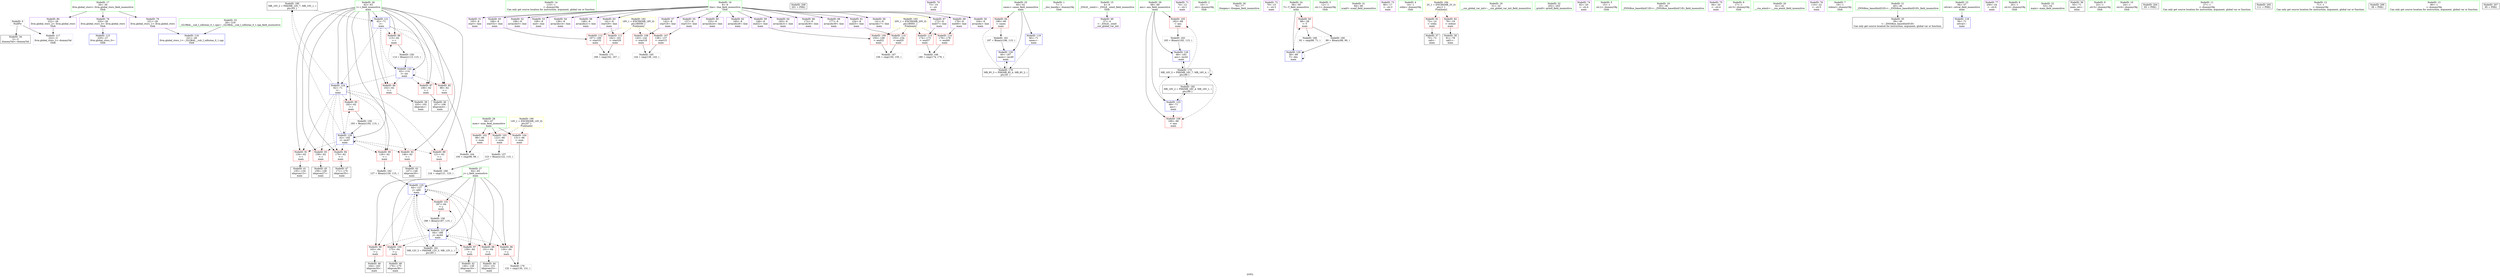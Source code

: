 digraph "SVFG" {
	label="SVFG";

	Node0x55df0a414430 [shape=record,color=grey,label="{NodeID: 0\nNullPtr}"];
	Node0x55df0a414430 -> Node0x55df0a42aaf0[style=solid];
	Node0x55df0a414430 -> Node0x55df0a430ff0[style=solid];
	Node0x55df0a43c240 [shape=record,color=black,label="{NodeID: 180\nMR_10V_2 = PHI(MR_10V_7, MR_10V_1, )\npts\{63 \}\n}"];
	Node0x55df0a43c240 -> Node0x55df0a431360[style=dashed];
	Node0x55df0a42b780 [shape=record,color=red,label="{NodeID: 97\n139\<--64\n\<--j\nmain\n}"];
	Node0x55df0a42b780 -> Node0x55df0a42b1d0[style=solid];
	Node0x55df0a415030 [shape=record,color=green,label="{NodeID: 14\n115\<--1\n\<--dummyObj\nCan only get source location for instruction, argument, global var or function.}"];
	Node0x55df0a42c2e0 [shape=record,color=red,label="{NodeID: 111\n162\<--161\n\<--start29\nmain\n}"];
	Node0x55df0a42c2e0 -> Node0x55df0a434500[style=solid];
	Node0x55df0a42a550 [shape=record,color=green,label="{NodeID: 28\n66\<--67\nnum\<--num_field_insensitive\nmain\n}"];
	Node0x55df0a42a550 -> Node0x55df0a42bb90[style=solid];
	Node0x55df0a42a550 -> Node0x55df0a42bc60[style=solid];
	Node0x55df0a42a550 -> Node0x55df0a42bd30[style=solid];
	Node0x55df0a447040 [shape=record,color=black,label="{NodeID: 208\n201 = PHI()\n}"];
	Node0x55df0a4316a0 [shape=record,color=blue,label="{NodeID: 125\n64\<--127\nj\<--add\nmain\n}"];
	Node0x55df0a4316a0 -> Node0x55df0a42b6b0[style=dashed];
	Node0x55df0a4316a0 -> Node0x55df0a42b780[style=dashed];
	Node0x55df0a4316a0 -> Node0x55df0a42b850[style=dashed];
	Node0x55df0a4316a0 -> Node0x55df0a42b920[style=dashed];
	Node0x55df0a4316a0 -> Node0x55df0a42b9f0[style=dashed];
	Node0x55df0a4316a0 -> Node0x55df0a42bac0[style=dashed];
	Node0x55df0a4316a0 -> Node0x55df0a4316a0[style=dashed];
	Node0x55df0a4316a0 -> Node0x55df0a431840[style=dashed];
	Node0x55df0a4316a0 -> Node0x55df0a43c740[style=dashed];
	Node0x55df0a42b1d0 [shape=record,color=black,label="{NodeID: 42\n140\<--139\nidxprom16\<--\nmain\n}"];
	Node0x55df0a42cd50 [shape=record,color=purple,label="{NodeID: 56\n141\<--8\narrayidx17\<--line\nmain\n}"];
	Node0x55df0a42d8b0 [shape=record,color=purple,label="{NodeID: 70\n73\<--10\n\<--.str\nmain\n}"];
	Node0x55df0a433f00 [shape=record,color=grey,label="{NodeID: 167\n156 = cmp(150, 155, )\n}"];
	Node0x55df0a42e4a0 [shape=record,color=red,label="{NodeID: 84\n196\<--60\n\<--cases\nmain\n}"];
	Node0x55df0a42e4a0 -> Node0x55df0a433600[style=solid];
	Node0x55df0a414f40 [shape=record,color=green,label="{NodeID: 1\n7\<--1\n__dso_handle\<--dummyObj\nGlob }"];
	Node0x55df0a43c740 [shape=record,color=black,label="{NodeID: 181\nMR_12V_2 = PHI(MR_12V_3, MR_12V_1, )\npts\{65 \}\n}"];
	Node0x55df0a43c740 -> Node0x55df0a4316a0[style=dashed];
	Node0x55df0a43c740 -> Node0x55df0a43c740[style=dashed];
	Node0x55df0a42b850 [shape=record,color=red,label="{NodeID: 98\n151\<--64\n\<--j\nmain\n}"];
	Node0x55df0a42b850 -> Node0x55df0a42b370[style=solid];
	Node0x55df0a415100 [shape=record,color=green,label="{NodeID: 15\n4\<--6\n_ZStL8__ioinit\<--_ZStL8__ioinit_field_insensitive\nGlob }"];
	Node0x55df0a415100 -> Node0x55df0a42c7a0[style=solid];
	Node0x55df0a42c3b0 [shape=record,color=red,label="{NodeID: 112\n167\<--166\n\<--start32\nmain\n}"];
	Node0x55df0a42c3b0 -> Node0x55df0a434500[style=solid];
	Node0x55df0a42a620 [shape=record,color=green,label="{NodeID: 29\n68\<--69\nans\<--ans_field_insensitive\nmain\n}"];
	Node0x55df0a42a620 -> Node0x55df0a42be00[style=solid];
	Node0x55df0a42a620 -> Node0x55df0a42bed0[style=solid];
	Node0x55df0a42a620 -> Node0x55df0a431500[style=solid];
	Node0x55df0a42a620 -> Node0x55df0a431770[style=solid];
	Node0x55df0a431770 [shape=record,color=blue,label="{NodeID: 126\n68\<--183\nans\<--inc42\nmain\n}"];
	Node0x55df0a431770 -> Node0x55df0a439f40[style=dashed];
	Node0x55df0a42b2a0 [shape=record,color=black,label="{NodeID: 43\n147\<--146\nidxprom20\<--\nmain\n}"];
	Node0x55df0a42ce20 [shape=record,color=purple,label="{NodeID: 57\n142\<--8\nstart18\<--line\nmain\n}"];
	Node0x55df0a42ce20 -> Node0x55df0a42c070[style=solid];
	Node0x55df0a42d980 [shape=record,color=purple,label="{NodeID: 71\n74\<--12\n\<--.str.1\nmain\n}"];
	Node0x55df0a434080 [shape=record,color=grey,label="{NodeID: 168\n124 = cmp(121, 123, )\n}"];
	Node0x55df0a42e570 [shape=record,color=red,label="{NodeID: 85\n98\<--62\n\<--i\nmain\n}"];
	Node0x55df0a42e570 -> Node0x55df0a433a80[style=solid];
	Node0x55df0a414790 [shape=record,color=green,label="{NodeID: 2\n10\<--1\n.str\<--dummyObj\nGlob }"];
	Node0x55df0a43cc40 [shape=record,color=black,label="{NodeID: 182\nMR_16V_2 = PHI(MR_16V_4, MR_16V_1, )\npts\{69 \}\n}"];
	Node0x55df0a43cc40 -> Node0x55df0a431500[style=dashed];
	Node0x55df0a42b920 [shape=record,color=red,label="{NodeID: 99\n163\<--64\n\<--j\nmain\n}"];
	Node0x55df0a42b920 -> Node0x55df0a42b510[style=solid];
	Node0x55df0a4151d0 [shape=record,color=green,label="{NodeID: 16\n8\<--9\nline\<--line_field_insensitive\nGlob }"];
	Node0x55df0a4151d0 -> Node0x55df0a42c870[style=solid];
	Node0x55df0a4151d0 -> Node0x55df0a42c940[style=solid];
	Node0x55df0a4151d0 -> Node0x55df0a42ca10[style=solid];
	Node0x55df0a4151d0 -> Node0x55df0a42cae0[style=solid];
	Node0x55df0a4151d0 -> Node0x55df0a42cbb0[style=solid];
	Node0x55df0a4151d0 -> Node0x55df0a42cc80[style=solid];
	Node0x55df0a4151d0 -> Node0x55df0a42cd50[style=solid];
	Node0x55df0a4151d0 -> Node0x55df0a42ce20[style=solid];
	Node0x55df0a4151d0 -> Node0x55df0a42cef0[style=solid];
	Node0x55df0a4151d0 -> Node0x55df0a42cfc0[style=solid];
	Node0x55df0a4151d0 -> Node0x55df0a42d090[style=solid];
	Node0x55df0a4151d0 -> Node0x55df0a42d160[style=solid];
	Node0x55df0a4151d0 -> Node0x55df0a42d230[style=solid];
	Node0x55df0a4151d0 -> Node0x55df0a42d300[style=solid];
	Node0x55df0a4151d0 -> Node0x55df0a42d3d0[style=solid];
	Node0x55df0a4151d0 -> Node0x55df0a42d4a0[style=solid];
	Node0x55df0a4151d0 -> Node0x55df0a42d570[style=solid];
	Node0x55df0a4151d0 -> Node0x55df0a42d640[style=solid];
	Node0x55df0a4151d0 -> Node0x55df0a42d710[style=solid];
	Node0x55df0a4151d0 -> Node0x55df0a42d7e0[style=solid];
	Node0x55df0a42c480 [shape=record,color=red,label="{NodeID: 113\n174\<--173\n\<--end37\nmain\n}"];
	Node0x55df0a42c480 -> Node0x55df0a433d80[style=solid];
	Node0x55df0a42a6f0 [shape=record,color=green,label="{NodeID: 30\n76\<--77\nfreopen\<--freopen_field_insensitive\n}"];
	Node0x55df0a431840 [shape=record,color=blue,label="{NodeID: 127\n64\<--188\nj\<--inc44\nmain\n}"];
	Node0x55df0a431840 -> Node0x55df0a42b6b0[style=dashed];
	Node0x55df0a431840 -> Node0x55df0a42b780[style=dashed];
	Node0x55df0a431840 -> Node0x55df0a42b850[style=dashed];
	Node0x55df0a431840 -> Node0x55df0a42b920[style=dashed];
	Node0x55df0a431840 -> Node0x55df0a42b9f0[style=dashed];
	Node0x55df0a431840 -> Node0x55df0a42bac0[style=dashed];
	Node0x55df0a431840 -> Node0x55df0a4316a0[style=dashed];
	Node0x55df0a431840 -> Node0x55df0a431840[style=dashed];
	Node0x55df0a431840 -> Node0x55df0a43c740[style=dashed];
	Node0x55df0a42b370 [shape=record,color=black,label="{NodeID: 44\n152\<--151\nidxprom23\<--\nmain\n}"];
	Node0x55df0a42cef0 [shape=record,color=purple,label="{NodeID: 58\n148\<--8\narrayidx21\<--line\nmain\n}"];
	Node0x55df0a42da50 [shape=record,color=purple,label="{NodeID: 72\n79\<--15\n\<--.str.2\nmain\n}"];
	Node0x55df0a434200 [shape=record,color=grey,label="{NodeID: 169\n92 = cmp(88, 71, )\n}"];
	Node0x55df0a42e640 [shape=record,color=red,label="{NodeID: 86\n102\<--62\n\<--i\nmain\n}"];
	Node0x55df0a42e640 -> Node0x55df0a42af60[style=solid];
	Node0x55df0a413540 [shape=record,color=green,label="{NodeID: 3\n12\<--1\n.str.1\<--dummyObj\nGlob }"];
	Node0x55df0a42b9f0 [shape=record,color=red,label="{NodeID: 100\n175\<--64\n\<--j\nmain\n}"];
	Node0x55df0a42b9f0 -> Node0x55df0a42c6d0[style=solid];
	Node0x55df0a4152a0 [shape=record,color=green,label="{NodeID: 17\n26\<--30\nllvm.global_ctors\<--llvm.global_ctors_field_insensitive\nGlob }"];
	Node0x55df0a4152a0 -> Node0x55df0a42df30[style=solid];
	Node0x55df0a4152a0 -> Node0x55df0a42e030[style=solid];
	Node0x55df0a4152a0 -> Node0x55df0a42e130[style=solid];
	Node0x55df0a42c550 [shape=record,color=red,label="{NodeID: 114\n179\<--178\n\<--end40\nmain\n}"];
	Node0x55df0a42c550 -> Node0x55df0a433d80[style=solid];
	Node0x55df0a42a7f0 [shape=record,color=green,label="{NodeID: 31\n84\<--85\nscanf\<--scanf_field_insensitive\n}"];
	Node0x55df0a431910 [shape=record,color=blue,label="{NodeID: 128\n62\<--193\ni\<--inc47\nmain\n}"];
	Node0x55df0a431910 -> Node0x55df0a42e8b0[style=dashed];
	Node0x55df0a431910 -> Node0x55df0a42e980[style=dashed];
	Node0x55df0a431910 -> Node0x55df0a42ea50[style=dashed];
	Node0x55df0a431910 -> Node0x55df0a42eb20[style=dashed];
	Node0x55df0a431910 -> Node0x55df0a42ebf0[style=dashed];
	Node0x55df0a431910 -> Node0x55df0a42ecc0[style=dashed];
	Node0x55df0a431910 -> Node0x55df0a42ed90[style=dashed];
	Node0x55df0a431910 -> Node0x55df0a431910[style=dashed];
	Node0x55df0a431910 -> Node0x55df0a43c240[style=dashed];
	Node0x55df0a42b440 [shape=record,color=black,label="{NodeID: 45\n159\<--158\nidxprom27\<--\nmain\n}"];
	Node0x55df0a42cfc0 [shape=record,color=purple,label="{NodeID: 59\n149\<--8\nend22\<--line\nmain\n}"];
	Node0x55df0a42cfc0 -> Node0x55df0a42c140[style=solid];
	Node0x55df0a432e80 [shape=record,color=grey,label="{NodeID: 156\n188 = Binary(187, 115, )\n}"];
	Node0x55df0a432e80 -> Node0x55df0a431840[style=solid];
	Node0x55df0a42db20 [shape=record,color=purple,label="{NodeID: 73\n80\<--17\n\<--.str.3\nmain\n}"];
	Node0x55df0a434380 [shape=record,color=grey,label="{NodeID: 170\n132 = cmp(130, 131, )\n}"];
	Node0x55df0a42e710 [shape=record,color=red,label="{NodeID: 87\n106\<--62\n\<--i\nmain\n}"];
	Node0x55df0a42e710 -> Node0x55df0a42b030[style=solid];
	Node0x55df0a414a60 [shape=record,color=green,label="{NodeID: 4\n14\<--1\nstdin\<--dummyObj\nGlob }"];
	Node0x55df0a43d640 [shape=record,color=yellow,style=double,label="{NodeID: 184\n2V_1 = ENCHI(MR_2V_0)\npts\{1 \}\nFun[main]}"];
	Node0x55df0a43d640 -> Node0x55df0a42e230[style=dashed];
	Node0x55df0a43d640 -> Node0x55df0a42e300[style=dashed];
	Node0x55df0a42bac0 [shape=record,color=red,label="{NodeID: 101\n187\<--64\n\<--j\nmain\n}"];
	Node0x55df0a42bac0 -> Node0x55df0a432e80[style=solid];
	Node0x55df0a429eb0 [shape=record,color=green,label="{NodeID: 18\n31\<--32\n__cxx_global_var_init\<--__cxx_global_var_init_field_insensitive\n}"];
	Node0x55df0a42c620 [shape=record,color=blue,label="{NodeID: 115\n220\<--27\nllvm.global_ctors_0\<--\nGlob }"];
	Node0x55df0a42a8f0 [shape=record,color=green,label="{NodeID: 32\n202\<--203\nprintf\<--printf_field_insensitive\n}"];
	Node0x55df0a4319e0 [shape=record,color=blue,label="{NodeID: 129\n60\<--197\ncases\<--inc49\nmain\n}"];
	Node0x55df0a4319e0 -> Node0x55df0a43bd40[style=dashed];
	Node0x55df0a42b510 [shape=record,color=black,label="{NodeID: 46\n164\<--163\nidxprom30\<--\nmain\n}"];
	Node0x55df0a42d090 [shape=record,color=purple,label="{NodeID: 60\n153\<--8\narrayidx24\<--line\nmain\n}"];
	Node0x55df0a433000 [shape=record,color=grey,label="{NodeID: 157\n123 = Binary(122, 115, )\n}"];
	Node0x55df0a433000 -> Node0x55df0a434080[style=solid];
	Node0x55df0a42dbf0 [shape=record,color=purple,label="{NodeID: 74\n82\<--20\n\<--.str.4\nmain\n}"];
	Node0x55df0a434500 [shape=record,color=grey,label="{NodeID: 171\n168 = cmp(162, 167, )\n}"];
	Node0x55df0a42e7e0 [shape=record,color=red,label="{NodeID: 88\n113\<--62\n\<--i\nmain\n}"];
	Node0x55df0a42e7e0 -> Node0x55df0a433180[style=solid];
	Node0x55df0a4159a0 [shape=record,color=green,label="{NodeID: 5\n15\<--1\n.str.2\<--dummyObj\nGlob }"];
	Node0x55df0a42bb90 [shape=record,color=red,label="{NodeID: 102\n99\<--66\n\<--num\nmain\n}"];
	Node0x55df0a42bb90 -> Node0x55df0a433a80[style=solid];
	Node0x55df0a429f40 [shape=record,color=green,label="{NodeID: 19\n35\<--36\n_ZNSt8ios_base4InitC1Ev\<--_ZNSt8ios_base4InitC1Ev_field_insensitive\n}"];
	Node0x55df0a430ef0 [shape=record,color=blue,label="{NodeID: 116\n221\<--28\nllvm.global_ctors_1\<--_GLOBAL__sub_I_xdliutao_0_1.cpp\nGlob }"];
	Node0x55df0a42a9f0 [shape=record,color=green,label="{NodeID: 33\n28\<--216\n_GLOBAL__sub_I_xdliutao_0_1.cpp\<--_GLOBAL__sub_I_xdliutao_0_1.cpp_field_insensitive\n}"];
	Node0x55df0a42a9f0 -> Node0x55df0a430ef0[style=solid];
	Node0x55df0a42b5e0 [shape=record,color=black,label="{NodeID: 47\n171\<--170\nidxprom35\<--\nmain\n}"];
	Node0x55df0a42d160 [shape=record,color=purple,label="{NodeID: 61\n154\<--8\nend25\<--line\nmain\n}"];
	Node0x55df0a42d160 -> Node0x55df0a42c210[style=solid];
	Node0x55df0a433180 [shape=record,color=grey,label="{NodeID: 158\n114 = Binary(113, 115, )\n}"];
	Node0x55df0a433180 -> Node0x55df0a431430[style=solid];
	Node0x55df0a42dcc0 [shape=record,color=purple,label="{NodeID: 75\n94\<--20\n\<--.str.4\nmain\n}"];
	Node0x55df0a42e8b0 [shape=record,color=red,label="{NodeID: 89\n121\<--62\n\<--i\nmain\n}"];
	Node0x55df0a42e8b0 -> Node0x55df0a434080[style=solid];
	Node0x55df0a415a30 [shape=record,color=green,label="{NodeID: 6\n17\<--1\n.str.3\<--dummyObj\nGlob }"];
	Node0x55df0a42bc60 [shape=record,color=red,label="{NodeID: 103\n122\<--66\n\<--num\nmain\n}"];
	Node0x55df0a42bc60 -> Node0x55df0a433000[style=solid];
	Node0x55df0a429fd0 [shape=record,color=green,label="{NodeID: 20\n41\<--42\n__cxa_atexit\<--__cxa_atexit_field_insensitive\n}"];
	Node0x55df0a430ff0 [shape=record,color=blue, style = dotted,label="{NodeID: 117\n222\<--3\nllvm.global_ctors_2\<--dummyVal\nGlob }"];
	Node0x55df0a42aaf0 [shape=record,color=black,label="{NodeID: 34\n2\<--3\ndummyVal\<--dummyVal\n}"];
	Node0x55df0a42c6d0 [shape=record,color=black,label="{NodeID: 48\n176\<--175\nidxprom38\<--\nmain\n}"];
	Node0x55df0a42d230 [shape=record,color=purple,label="{NodeID: 62\n160\<--8\narrayidx28\<--line\nmain\n}"];
	Node0x55df0a433300 [shape=record,color=grey,label="{NodeID: 159\n193 = Binary(192, 115, )\n}"];
	Node0x55df0a433300 -> Node0x55df0a431910[style=solid];
	Node0x55df0a42dd90 [shape=record,color=purple,label="{NodeID: 76\n110\<--22\n\<--.str.5\nmain\n}"];
	Node0x55df0a439f40 [shape=record,color=black,label="{NodeID: 173\nMR_16V_5 = PHI(MR_16V_7, MR_16V_4, )\npts\{69 \}\n}"];
	Node0x55df0a439f40 -> Node0x55df0a42be00[style=dashed];
	Node0x55df0a439f40 -> Node0x55df0a42bed0[style=dashed];
	Node0x55df0a439f40 -> Node0x55df0a431770[style=dashed];
	Node0x55df0a439f40 -> Node0x55df0a439f40[style=dashed];
	Node0x55df0a439f40 -> Node0x55df0a43cc40[style=dashed];
	Node0x55df0a42e980 [shape=record,color=red,label="{NodeID: 90\n126\<--62\n\<--i\nmain\n}"];
	Node0x55df0a42e980 -> Node0x55df0a433780[style=solid];
	Node0x55df0a4145d0 [shape=record,color=green,label="{NodeID: 7\n19\<--1\nstdout\<--dummyObj\nGlob }"];
	Node0x55df0a42bd30 [shape=record,color=red,label="{NodeID: 104\n131\<--66\n\<--num\nmain\n}"];
	Node0x55df0a42bd30 -> Node0x55df0a434380[style=solid];
	Node0x55df0a42a060 [shape=record,color=green,label="{NodeID: 21\n40\<--46\n_ZNSt8ios_base4InitD1Ev\<--_ZNSt8ios_base4InitD1Ev_field_insensitive\n}"];
	Node0x55df0a42a060 -> Node0x55df0a42abf0[style=solid];
	Node0x55df0a4310f0 [shape=record,color=blue,label="{NodeID: 118\n56\<--71\nretval\<--\nmain\n}"];
	Node0x55df0a42abf0 [shape=record,color=black,label="{NodeID: 35\n39\<--40\n\<--_ZNSt8ios_base4InitD1Ev\nCan only get source location for instruction, argument, global var or function.}"];
	Node0x55df0a42c7a0 [shape=record,color=purple,label="{NodeID: 49\n37\<--4\n\<--_ZStL8__ioinit\n__cxx_global_var_init\n}"];
	Node0x55df0a42d300 [shape=record,color=purple,label="{NodeID: 63\n161\<--8\nstart29\<--line\nmain\n}"];
	Node0x55df0a42d300 -> Node0x55df0a42c2e0[style=solid];
	Node0x55df0a433480 [shape=record,color=grey,label="{NodeID: 160\n89 = Binary(88, 90, )\n}"];
	Node0x55df0a433480 -> Node0x55df0a431290[style=solid];
	Node0x55df0a42de60 [shape=record,color=purple,label="{NodeID: 77\n200\<--24\n\<--.str.6\nmain\n}"];
	Node0x55df0a42ea50 [shape=record,color=red,label="{NodeID: 91\n134\<--62\n\<--i\nmain\n}"];
	Node0x55df0a42ea50 -> Node0x55df0a42b100[style=solid];
	Node0x55df0a414660 [shape=record,color=green,label="{NodeID: 8\n20\<--1\n.str.4\<--dummyObj\nGlob }"];
	Node0x55df0a42be00 [shape=record,color=red,label="{NodeID: 105\n182\<--68\n\<--ans\nmain\n}"];
	Node0x55df0a42be00 -> Node0x55df0a433900[style=solid];
	Node0x55df0a42a0f0 [shape=record,color=green,label="{NodeID: 22\n53\<--54\nmain\<--main_field_insensitive\n}"];
	Node0x55df0a4311c0 [shape=record,color=blue,label="{NodeID: 119\n60\<--71\ncases\<--\nmain\n}"];
	Node0x55df0a4311c0 -> Node0x55df0a43bd40[style=dashed];
	Node0x55df0a42acf0 [shape=record,color=black,label="{NodeID: 36\n55\<--71\nmain_ret\<--\nmain\n}"];
	Node0x55df0a42c870 [shape=record,color=purple,label="{NodeID: 50\n104\<--8\narrayidx\<--line\nmain\n}"];
	Node0x55df0a42d3d0 [shape=record,color=purple,label="{NodeID: 64\n165\<--8\narrayidx31\<--line\nmain\n}"];
	Node0x55df0a433600 [shape=record,color=grey,label="{NodeID: 161\n197 = Binary(196, 115, )\n}"];
	Node0x55df0a433600 -> Node0x55df0a4319e0[style=solid];
	Node0x55df0a42df30 [shape=record,color=purple,label="{NodeID: 78\n220\<--26\nllvm.global_ctors_0\<--llvm.global_ctors\nGlob }"];
	Node0x55df0a42df30 -> Node0x55df0a42c620[style=solid];
	Node0x55df0a42eb20 [shape=record,color=red,label="{NodeID: 92\n146\<--62\n\<--i\nmain\n}"];
	Node0x55df0a42eb20 -> Node0x55df0a42b2a0[style=solid];
	Node0x55df0a414880 [shape=record,color=green,label="{NodeID: 9\n22\<--1\n.str.5\<--dummyObj\nGlob }"];
	Node0x55df0a42bed0 [shape=record,color=red,label="{NodeID: 106\n199\<--68\n\<--ans\nmain\n}"];
	Node0x55df0a42a180 [shape=record,color=green,label="{NodeID: 23\n56\<--57\nretval\<--retval_field_insensitive\nmain\n}"];
	Node0x55df0a42a180 -> Node0x55df0a4310f0[style=solid];
	Node0x55df0a431290 [shape=record,color=blue,label="{NodeID: 120\n58\<--89\nT\<--dec\nmain\n}"];
	Node0x55df0a431290 -> Node0x55df0a42e3d0[style=dashed];
	Node0x55df0a431290 -> Node0x55df0a431290[style=dashed];
	Node0x55df0a42adc0 [shape=record,color=black,label="{NodeID: 37\n75\<--72\ncall\<--\nmain\n}"];
	Node0x55df0a42c940 [shape=record,color=purple,label="{NodeID: 51\n105\<--8\nstart\<--line\nmain\n}"];
	Node0x55df0a42d4a0 [shape=record,color=purple,label="{NodeID: 65\n166\<--8\nstart32\<--line\nmain\n}"];
	Node0x55df0a42d4a0 -> Node0x55df0a42c3b0[style=solid];
	Node0x55df0a433780 [shape=record,color=grey,label="{NodeID: 162\n127 = Binary(126, 115, )\n}"];
	Node0x55df0a433780 -> Node0x55df0a4316a0[style=solid];
	Node0x55df0a42e030 [shape=record,color=purple,label="{NodeID: 79\n221\<--26\nllvm.global_ctors_1\<--llvm.global_ctors\nGlob }"];
	Node0x55df0a42e030 -> Node0x55df0a430ef0[style=solid];
	Node0x55df0a42ebf0 [shape=record,color=red,label="{NodeID: 93\n158\<--62\n\<--i\nmain\n}"];
	Node0x55df0a42ebf0 -> Node0x55df0a42b440[style=solid];
	Node0x55df0a414910 [shape=record,color=green,label="{NodeID: 10\n24\<--1\n.str.6\<--dummyObj\nGlob }"];
	Node0x55df0a43e5c0 [shape=record,color=yellow,style=double,label="{NodeID: 190\n14V_1 = ENCHI(MR_14V_0)\npts\{67 \}\nFun[main]}"];
	Node0x55df0a43e5c0 -> Node0x55df0a42bb90[style=dashed];
	Node0x55df0a43e5c0 -> Node0x55df0a42bc60[style=dashed];
	Node0x55df0a43e5c0 -> Node0x55df0a42bd30[style=dashed];
	Node0x55df0a42bfa0 [shape=record,color=red,label="{NodeID: 107\n138\<--137\n\<--start15\nmain\n}"];
	Node0x55df0a42bfa0 -> Node0x55df0a433c00[style=solid];
	Node0x55df0a42a210 [shape=record,color=green,label="{NodeID: 24\n58\<--59\nT\<--T_field_insensitive\nmain\n}"];
	Node0x55df0a42a210 -> Node0x55df0a42e3d0[style=solid];
	Node0x55df0a42a210 -> Node0x55df0a431290[style=solid];
	Node0x55df0a2208f0 [shape=record,color=black,label="{NodeID: 204\n83 = PHI()\n}"];
	Node0x55df0a431360 [shape=record,color=blue,label="{NodeID: 121\n62\<--71\ni\<--\nmain\n}"];
	Node0x55df0a431360 -> Node0x55df0a42e570[style=dashed];
	Node0x55df0a431360 -> Node0x55df0a42e640[style=dashed];
	Node0x55df0a431360 -> Node0x55df0a42e710[style=dashed];
	Node0x55df0a431360 -> Node0x55df0a42e7e0[style=dashed];
	Node0x55df0a431360 -> Node0x55df0a431430[style=dashed];
	Node0x55df0a431360 -> Node0x55df0a4315d0[style=dashed];
	Node0x55df0a42ae90 [shape=record,color=black,label="{NodeID: 38\n81\<--78\ncall1\<--\nmain\n}"];
	Node0x55df0a42ca10 [shape=record,color=purple,label="{NodeID: 52\n108\<--8\narrayidx5\<--line\nmain\n}"];
	Node0x55df0a42d570 [shape=record,color=purple,label="{NodeID: 66\n172\<--8\narrayidx36\<--line\nmain\n}"];
	Node0x55df0a433900 [shape=record,color=grey,label="{NodeID: 163\n183 = Binary(182, 115, )\n}"];
	Node0x55df0a433900 -> Node0x55df0a431770[style=solid];
	Node0x55df0a42e130 [shape=record,color=purple,label="{NodeID: 80\n222\<--26\nllvm.global_ctors_2\<--llvm.global_ctors\nGlob }"];
	Node0x55df0a42e130 -> Node0x55df0a430ff0[style=solid];
	Node0x55df0a42ecc0 [shape=record,color=red,label="{NodeID: 94\n170\<--62\n\<--i\nmain\n}"];
	Node0x55df0a42ecc0 -> Node0x55df0a42b5e0[style=solid];
	Node0x55df0a414c10 [shape=record,color=green,label="{NodeID: 11\n27\<--1\n\<--dummyObj\nCan only get source location for instruction, argument, global var or function.}"];
	Node0x55df0a42c070 [shape=record,color=red,label="{NodeID: 108\n143\<--142\n\<--start18\nmain\n}"];
	Node0x55df0a42c070 -> Node0x55df0a433c00[style=solid];
	Node0x55df0a42a2e0 [shape=record,color=green,label="{NodeID: 25\n60\<--61\ncases\<--cases_field_insensitive\nmain\n}"];
	Node0x55df0a42a2e0 -> Node0x55df0a42e4a0[style=solid];
	Node0x55df0a42a2e0 -> Node0x55df0a4311c0[style=solid];
	Node0x55df0a42a2e0 -> Node0x55df0a4319e0[style=solid];
	Node0x55df0a446d40 [shape=record,color=black,label="{NodeID: 205\n111 = PHI()\n}"];
	Node0x55df0a431430 [shape=record,color=blue,label="{NodeID: 122\n62\<--114\ni\<--inc\nmain\n}"];
	Node0x55df0a431430 -> Node0x55df0a42e570[style=dashed];
	Node0x55df0a431430 -> Node0x55df0a42e640[style=dashed];
	Node0x55df0a431430 -> Node0x55df0a42e710[style=dashed];
	Node0x55df0a431430 -> Node0x55df0a42e7e0[style=dashed];
	Node0x55df0a431430 -> Node0x55df0a431430[style=dashed];
	Node0x55df0a431430 -> Node0x55df0a4315d0[style=dashed];
	Node0x55df0a42af60 [shape=record,color=black,label="{NodeID: 39\n103\<--102\nidxprom\<--\nmain\n}"];
	Node0x55df0a42cae0 [shape=record,color=purple,label="{NodeID: 53\n109\<--8\nend\<--line\nmain\n}"];
	Node0x55df0a42d640 [shape=record,color=purple,label="{NodeID: 67\n173\<--8\nend37\<--line\nmain\n}"];
	Node0x55df0a42d640 -> Node0x55df0a42c480[style=solid];
	Node0x55df0a433a80 [shape=record,color=grey,label="{NodeID: 164\n100 = cmp(98, 99, )\n}"];
	Node0x55df0a42e230 [shape=record,color=red,label="{NodeID: 81\n72\<--14\n\<--stdin\nmain\n}"];
	Node0x55df0a42e230 -> Node0x55df0a42adc0[style=solid];
	Node0x55df0a42ed90 [shape=record,color=red,label="{NodeID: 95\n192\<--62\n\<--i\nmain\n}"];
	Node0x55df0a42ed90 -> Node0x55df0a433300[style=solid];
	Node0x55df0a414ce0 [shape=record,color=green,label="{NodeID: 12\n71\<--1\n\<--dummyObj\nCan only get source location for instruction, argument, global var or function.}"];
	Node0x55df0a42ee60 [shape=record,color=yellow,style=double,label="{NodeID: 192\n18V_1 = ENCHI(MR_18V_0)\npts\{90000 \}\nFun[main]}"];
	Node0x55df0a42ee60 -> Node0x55df0a42bfa0[style=dashed];
	Node0x55df0a42ee60 -> Node0x55df0a42c070[style=dashed];
	Node0x55df0a42ee60 -> Node0x55df0a42c2e0[style=dashed];
	Node0x55df0a42ee60 -> Node0x55df0a42c3b0[style=dashed];
	Node0x55df0a42c140 [shape=record,color=red,label="{NodeID: 109\n150\<--149\n\<--end22\nmain\n}"];
	Node0x55df0a42c140 -> Node0x55df0a433f00[style=solid];
	Node0x55df0a42a3b0 [shape=record,color=green,label="{NodeID: 26\n62\<--63\ni\<--i_field_insensitive\nmain\n}"];
	Node0x55df0a42a3b0 -> Node0x55df0a42e570[style=solid];
	Node0x55df0a42a3b0 -> Node0x55df0a42e640[style=solid];
	Node0x55df0a42a3b0 -> Node0x55df0a42e710[style=solid];
	Node0x55df0a42a3b0 -> Node0x55df0a42e7e0[style=solid];
	Node0x55df0a42a3b0 -> Node0x55df0a42e8b0[style=solid];
	Node0x55df0a42a3b0 -> Node0x55df0a42e980[style=solid];
	Node0x55df0a42a3b0 -> Node0x55df0a42ea50[style=solid];
	Node0x55df0a42a3b0 -> Node0x55df0a42eb20[style=solid];
	Node0x55df0a42a3b0 -> Node0x55df0a42ebf0[style=solid];
	Node0x55df0a42a3b0 -> Node0x55df0a42ecc0[style=solid];
	Node0x55df0a42a3b0 -> Node0x55df0a42ed90[style=solid];
	Node0x55df0a42a3b0 -> Node0x55df0a431360[style=solid];
	Node0x55df0a42a3b0 -> Node0x55df0a431430[style=solid];
	Node0x55df0a42a3b0 -> Node0x55df0a4315d0[style=solid];
	Node0x55df0a42a3b0 -> Node0x55df0a431910[style=solid];
	Node0x55df0a446e40 [shape=record,color=black,label="{NodeID: 206\n38 = PHI()\n}"];
	Node0x55df0a431500 [shape=record,color=blue,label="{NodeID: 123\n68\<--71\nans\<--\nmain\n}"];
	Node0x55df0a431500 -> Node0x55df0a42bed0[style=dashed];
	Node0x55df0a431500 -> Node0x55df0a439f40[style=dashed];
	Node0x55df0a431500 -> Node0x55df0a43cc40[style=dashed];
	Node0x55df0a42b030 [shape=record,color=black,label="{NodeID: 40\n107\<--106\nidxprom4\<--\nmain\n}"];
	Node0x55df0a42cbb0 [shape=record,color=purple,label="{NodeID: 54\n136\<--8\narrayidx14\<--line\nmain\n}"];
	Node0x55df0a42d710 [shape=record,color=purple,label="{NodeID: 68\n177\<--8\narrayidx39\<--line\nmain\n}"];
	Node0x55df0a433c00 [shape=record,color=grey,label="{NodeID: 165\n144 = cmp(138, 143, )\n}"];
	Node0x55df0a42e300 [shape=record,color=red,label="{NodeID: 82\n78\<--19\n\<--stdout\nmain\n}"];
	Node0x55df0a42e300 -> Node0x55df0a42ae90[style=solid];
	Node0x55df0a43bd40 [shape=record,color=black,label="{NodeID: 179\nMR_8V_3 = PHI(MR_8V_4, MR_8V_2, )\npts\{61 \}\n}"];
	Node0x55df0a43bd40 -> Node0x55df0a42e4a0[style=dashed];
	Node0x55df0a43bd40 -> Node0x55df0a4319e0[style=dashed];
	Node0x55df0a42b6b0 [shape=record,color=red,label="{NodeID: 96\n130\<--64\n\<--j\nmain\n}"];
	Node0x55df0a42b6b0 -> Node0x55df0a434380[style=solid];
	Node0x55df0a414db0 [shape=record,color=green,label="{NodeID: 13\n90\<--1\n\<--dummyObj\nCan only get source location for instruction, argument, global var or function.}"];
	Node0x55df0a42ef40 [shape=record,color=yellow,style=double,label="{NodeID: 193\n20V_1 = ENCHI(MR_20V_0)\npts\{90001 \}\nFun[main]}"];
	Node0x55df0a42ef40 -> Node0x55df0a42c140[style=dashed];
	Node0x55df0a42ef40 -> Node0x55df0a42c210[style=dashed];
	Node0x55df0a42ef40 -> Node0x55df0a42c480[style=dashed];
	Node0x55df0a42ef40 -> Node0x55df0a42c550[style=dashed];
	Node0x55df0a42c210 [shape=record,color=red,label="{NodeID: 110\n155\<--154\n\<--end25\nmain\n}"];
	Node0x55df0a42c210 -> Node0x55df0a433f00[style=solid];
	Node0x55df0a42a480 [shape=record,color=green,label="{NodeID: 27\n64\<--65\nj\<--j_field_insensitive\nmain\n}"];
	Node0x55df0a42a480 -> Node0x55df0a42b6b0[style=solid];
	Node0x55df0a42a480 -> Node0x55df0a42b780[style=solid];
	Node0x55df0a42a480 -> Node0x55df0a42b850[style=solid];
	Node0x55df0a42a480 -> Node0x55df0a42b920[style=solid];
	Node0x55df0a42a480 -> Node0x55df0a42b9f0[style=solid];
	Node0x55df0a42a480 -> Node0x55df0a42bac0[style=solid];
	Node0x55df0a42a480 -> Node0x55df0a4316a0[style=solid];
	Node0x55df0a42a480 -> Node0x55df0a431840[style=solid];
	Node0x55df0a446f40 [shape=record,color=black,label="{NodeID: 207\n95 = PHI()\n}"];
	Node0x55df0a4315d0 [shape=record,color=blue,label="{NodeID: 124\n62\<--71\ni\<--\nmain\n}"];
	Node0x55df0a4315d0 -> Node0x55df0a42e8b0[style=dashed];
	Node0x55df0a4315d0 -> Node0x55df0a42e980[style=dashed];
	Node0x55df0a4315d0 -> Node0x55df0a42ea50[style=dashed];
	Node0x55df0a4315d0 -> Node0x55df0a42eb20[style=dashed];
	Node0x55df0a4315d0 -> Node0x55df0a42ebf0[style=dashed];
	Node0x55df0a4315d0 -> Node0x55df0a42ecc0[style=dashed];
	Node0x55df0a4315d0 -> Node0x55df0a42ed90[style=dashed];
	Node0x55df0a4315d0 -> Node0x55df0a431910[style=dashed];
	Node0x55df0a4315d0 -> Node0x55df0a43c240[style=dashed];
	Node0x55df0a42b100 [shape=record,color=black,label="{NodeID: 41\n135\<--134\nidxprom13\<--\nmain\n}"];
	Node0x55df0a42cc80 [shape=record,color=purple,label="{NodeID: 55\n137\<--8\nstart15\<--line\nmain\n}"];
	Node0x55df0a42cc80 -> Node0x55df0a42bfa0[style=solid];
	Node0x55df0a42d7e0 [shape=record,color=purple,label="{NodeID: 69\n178\<--8\nend40\<--line\nmain\n}"];
	Node0x55df0a42d7e0 -> Node0x55df0a42c550[style=solid];
	Node0x55df0a433d80 [shape=record,color=grey,label="{NodeID: 166\n180 = cmp(174, 179, )\n}"];
	Node0x55df0a42e3d0 [shape=record,color=red,label="{NodeID: 83\n88\<--58\n\<--T\nmain\n}"];
	Node0x55df0a42e3d0 -> Node0x55df0a433480[style=solid];
	Node0x55df0a42e3d0 -> Node0x55df0a434200[style=solid];
}

